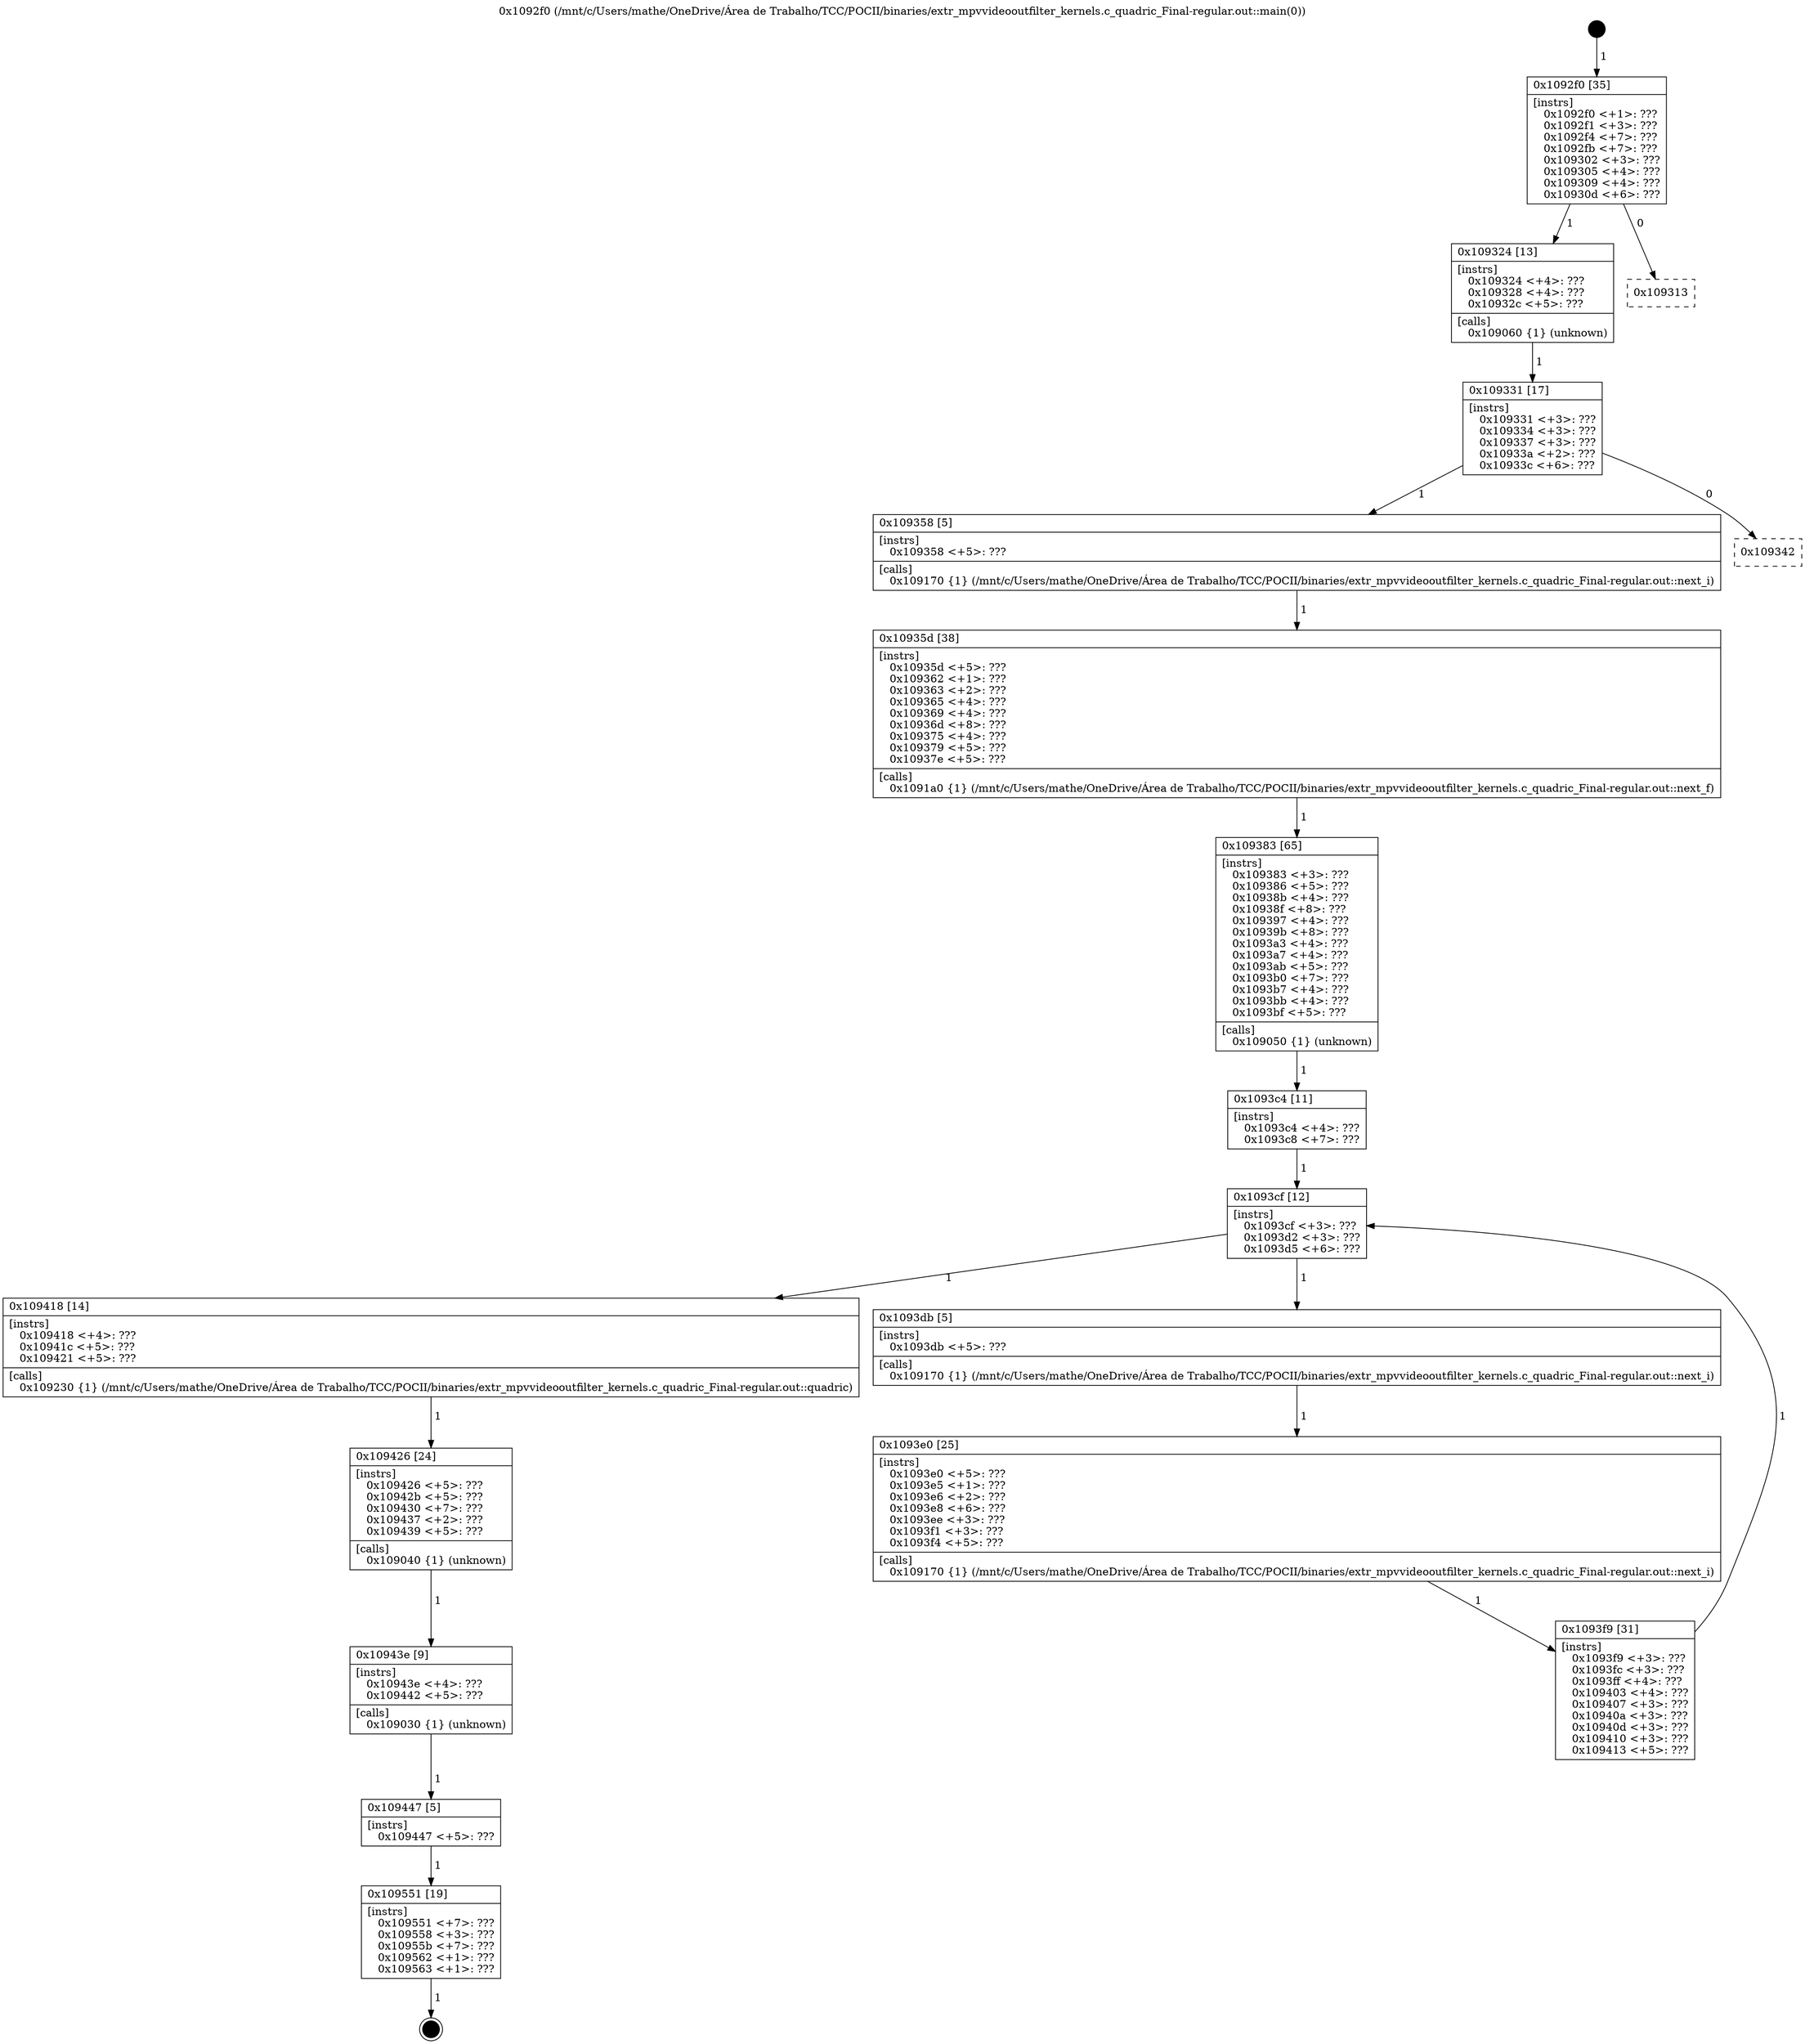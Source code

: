 digraph "0x1092f0" {
  label = "0x1092f0 (/mnt/c/Users/mathe/OneDrive/Área de Trabalho/TCC/POCII/binaries/extr_mpvvideooutfilter_kernels.c_quadric_Final-regular.out::main(0))"
  labelloc = "t"
  node[shape=record]

  Entry [label="",width=0.3,height=0.3,shape=circle,fillcolor=black,style=filled]
  "0x1092f0" [label="{
     0x1092f0 [35]\l
     | [instrs]\l
     &nbsp;&nbsp;0x1092f0 \<+1\>: ???\l
     &nbsp;&nbsp;0x1092f1 \<+3\>: ???\l
     &nbsp;&nbsp;0x1092f4 \<+7\>: ???\l
     &nbsp;&nbsp;0x1092fb \<+7\>: ???\l
     &nbsp;&nbsp;0x109302 \<+3\>: ???\l
     &nbsp;&nbsp;0x109305 \<+4\>: ???\l
     &nbsp;&nbsp;0x109309 \<+4\>: ???\l
     &nbsp;&nbsp;0x10930d \<+6\>: ???\l
  }"]
  "0x109324" [label="{
     0x109324 [13]\l
     | [instrs]\l
     &nbsp;&nbsp;0x109324 \<+4\>: ???\l
     &nbsp;&nbsp;0x109328 \<+4\>: ???\l
     &nbsp;&nbsp;0x10932c \<+5\>: ???\l
     | [calls]\l
     &nbsp;&nbsp;0x109060 \{1\} (unknown)\l
  }"]
  "0x109313" [label="{
     0x109313\l
  }", style=dashed]
  "0x109331" [label="{
     0x109331 [17]\l
     | [instrs]\l
     &nbsp;&nbsp;0x109331 \<+3\>: ???\l
     &nbsp;&nbsp;0x109334 \<+3\>: ???\l
     &nbsp;&nbsp;0x109337 \<+3\>: ???\l
     &nbsp;&nbsp;0x10933a \<+2\>: ???\l
     &nbsp;&nbsp;0x10933c \<+6\>: ???\l
  }"]
  "0x109358" [label="{
     0x109358 [5]\l
     | [instrs]\l
     &nbsp;&nbsp;0x109358 \<+5\>: ???\l
     | [calls]\l
     &nbsp;&nbsp;0x109170 \{1\} (/mnt/c/Users/mathe/OneDrive/Área de Trabalho/TCC/POCII/binaries/extr_mpvvideooutfilter_kernels.c_quadric_Final-regular.out::next_i)\l
  }"]
  "0x109342" [label="{
     0x109342\l
  }", style=dashed]
  "0x10935d" [label="{
     0x10935d [38]\l
     | [instrs]\l
     &nbsp;&nbsp;0x10935d \<+5\>: ???\l
     &nbsp;&nbsp;0x109362 \<+1\>: ???\l
     &nbsp;&nbsp;0x109363 \<+2\>: ???\l
     &nbsp;&nbsp;0x109365 \<+4\>: ???\l
     &nbsp;&nbsp;0x109369 \<+4\>: ???\l
     &nbsp;&nbsp;0x10936d \<+8\>: ???\l
     &nbsp;&nbsp;0x109375 \<+4\>: ???\l
     &nbsp;&nbsp;0x109379 \<+5\>: ???\l
     &nbsp;&nbsp;0x10937e \<+5\>: ???\l
     | [calls]\l
     &nbsp;&nbsp;0x1091a0 \{1\} (/mnt/c/Users/mathe/OneDrive/Área de Trabalho/TCC/POCII/binaries/extr_mpvvideooutfilter_kernels.c_quadric_Final-regular.out::next_f)\l
  }"]
  "0x109383" [label="{
     0x109383 [65]\l
     | [instrs]\l
     &nbsp;&nbsp;0x109383 \<+3\>: ???\l
     &nbsp;&nbsp;0x109386 \<+5\>: ???\l
     &nbsp;&nbsp;0x10938b \<+4\>: ???\l
     &nbsp;&nbsp;0x10938f \<+8\>: ???\l
     &nbsp;&nbsp;0x109397 \<+4\>: ???\l
     &nbsp;&nbsp;0x10939b \<+8\>: ???\l
     &nbsp;&nbsp;0x1093a3 \<+4\>: ???\l
     &nbsp;&nbsp;0x1093a7 \<+4\>: ???\l
     &nbsp;&nbsp;0x1093ab \<+5\>: ???\l
     &nbsp;&nbsp;0x1093b0 \<+7\>: ???\l
     &nbsp;&nbsp;0x1093b7 \<+4\>: ???\l
     &nbsp;&nbsp;0x1093bb \<+4\>: ???\l
     &nbsp;&nbsp;0x1093bf \<+5\>: ???\l
     | [calls]\l
     &nbsp;&nbsp;0x109050 \{1\} (unknown)\l
  }"]
  "0x1093cf" [label="{
     0x1093cf [12]\l
     | [instrs]\l
     &nbsp;&nbsp;0x1093cf \<+3\>: ???\l
     &nbsp;&nbsp;0x1093d2 \<+3\>: ???\l
     &nbsp;&nbsp;0x1093d5 \<+6\>: ???\l
  }"]
  "0x109418" [label="{
     0x109418 [14]\l
     | [instrs]\l
     &nbsp;&nbsp;0x109418 \<+4\>: ???\l
     &nbsp;&nbsp;0x10941c \<+5\>: ???\l
     &nbsp;&nbsp;0x109421 \<+5\>: ???\l
     | [calls]\l
     &nbsp;&nbsp;0x109230 \{1\} (/mnt/c/Users/mathe/OneDrive/Área de Trabalho/TCC/POCII/binaries/extr_mpvvideooutfilter_kernels.c_quadric_Final-regular.out::quadric)\l
  }"]
  "0x1093db" [label="{
     0x1093db [5]\l
     | [instrs]\l
     &nbsp;&nbsp;0x1093db \<+5\>: ???\l
     | [calls]\l
     &nbsp;&nbsp;0x109170 \{1\} (/mnt/c/Users/mathe/OneDrive/Área de Trabalho/TCC/POCII/binaries/extr_mpvvideooutfilter_kernels.c_quadric_Final-regular.out::next_i)\l
  }"]
  "0x1093e0" [label="{
     0x1093e0 [25]\l
     | [instrs]\l
     &nbsp;&nbsp;0x1093e0 \<+5\>: ???\l
     &nbsp;&nbsp;0x1093e5 \<+1\>: ???\l
     &nbsp;&nbsp;0x1093e6 \<+2\>: ???\l
     &nbsp;&nbsp;0x1093e8 \<+6\>: ???\l
     &nbsp;&nbsp;0x1093ee \<+3\>: ???\l
     &nbsp;&nbsp;0x1093f1 \<+3\>: ???\l
     &nbsp;&nbsp;0x1093f4 \<+5\>: ???\l
     | [calls]\l
     &nbsp;&nbsp;0x109170 \{1\} (/mnt/c/Users/mathe/OneDrive/Área de Trabalho/TCC/POCII/binaries/extr_mpvvideooutfilter_kernels.c_quadric_Final-regular.out::next_i)\l
  }"]
  "0x1093f9" [label="{
     0x1093f9 [31]\l
     | [instrs]\l
     &nbsp;&nbsp;0x1093f9 \<+3\>: ???\l
     &nbsp;&nbsp;0x1093fc \<+3\>: ???\l
     &nbsp;&nbsp;0x1093ff \<+4\>: ???\l
     &nbsp;&nbsp;0x109403 \<+4\>: ???\l
     &nbsp;&nbsp;0x109407 \<+3\>: ???\l
     &nbsp;&nbsp;0x10940a \<+3\>: ???\l
     &nbsp;&nbsp;0x10940d \<+3\>: ???\l
     &nbsp;&nbsp;0x109410 \<+3\>: ???\l
     &nbsp;&nbsp;0x109413 \<+5\>: ???\l
  }"]
  "0x1093c4" [label="{
     0x1093c4 [11]\l
     | [instrs]\l
     &nbsp;&nbsp;0x1093c4 \<+4\>: ???\l
     &nbsp;&nbsp;0x1093c8 \<+7\>: ???\l
  }"]
  "0x109426" [label="{
     0x109426 [24]\l
     | [instrs]\l
     &nbsp;&nbsp;0x109426 \<+5\>: ???\l
     &nbsp;&nbsp;0x10942b \<+5\>: ???\l
     &nbsp;&nbsp;0x109430 \<+7\>: ???\l
     &nbsp;&nbsp;0x109437 \<+2\>: ???\l
     &nbsp;&nbsp;0x109439 \<+5\>: ???\l
     | [calls]\l
     &nbsp;&nbsp;0x109040 \{1\} (unknown)\l
  }"]
  "0x10943e" [label="{
     0x10943e [9]\l
     | [instrs]\l
     &nbsp;&nbsp;0x10943e \<+4\>: ???\l
     &nbsp;&nbsp;0x109442 \<+5\>: ???\l
     | [calls]\l
     &nbsp;&nbsp;0x109030 \{1\} (unknown)\l
  }"]
  "0x109447" [label="{
     0x109447 [5]\l
     | [instrs]\l
     &nbsp;&nbsp;0x109447 \<+5\>: ???\l
  }"]
  "0x109551" [label="{
     0x109551 [19]\l
     | [instrs]\l
     &nbsp;&nbsp;0x109551 \<+7\>: ???\l
     &nbsp;&nbsp;0x109558 \<+3\>: ???\l
     &nbsp;&nbsp;0x10955b \<+7\>: ???\l
     &nbsp;&nbsp;0x109562 \<+1\>: ???\l
     &nbsp;&nbsp;0x109563 \<+1\>: ???\l
  }"]
  Exit [label="",width=0.3,height=0.3,shape=circle,fillcolor=black,style=filled,peripheries=2]
  Entry -> "0x1092f0" [label=" 1"]
  "0x1092f0" -> "0x109324" [label=" 1"]
  "0x1092f0" -> "0x109313" [label=" 0"]
  "0x109324" -> "0x109331" [label=" 1"]
  "0x109331" -> "0x109358" [label=" 1"]
  "0x109331" -> "0x109342" [label=" 0"]
  "0x109358" -> "0x10935d" [label=" 1"]
  "0x10935d" -> "0x109383" [label=" 1"]
  "0x109383" -> "0x1093c4" [label=" 1"]
  "0x1093cf" -> "0x109418" [label=" 1"]
  "0x1093cf" -> "0x1093db" [label=" 1"]
  "0x1093db" -> "0x1093e0" [label=" 1"]
  "0x1093e0" -> "0x1093f9" [label=" 1"]
  "0x1093c4" -> "0x1093cf" [label=" 1"]
  "0x1093f9" -> "0x1093cf" [label=" 1"]
  "0x109418" -> "0x109426" [label=" 1"]
  "0x109426" -> "0x10943e" [label=" 1"]
  "0x10943e" -> "0x109447" [label=" 1"]
  "0x109447" -> "0x109551" [label=" 1"]
  "0x109551" -> Exit [label=" 1"]
}
